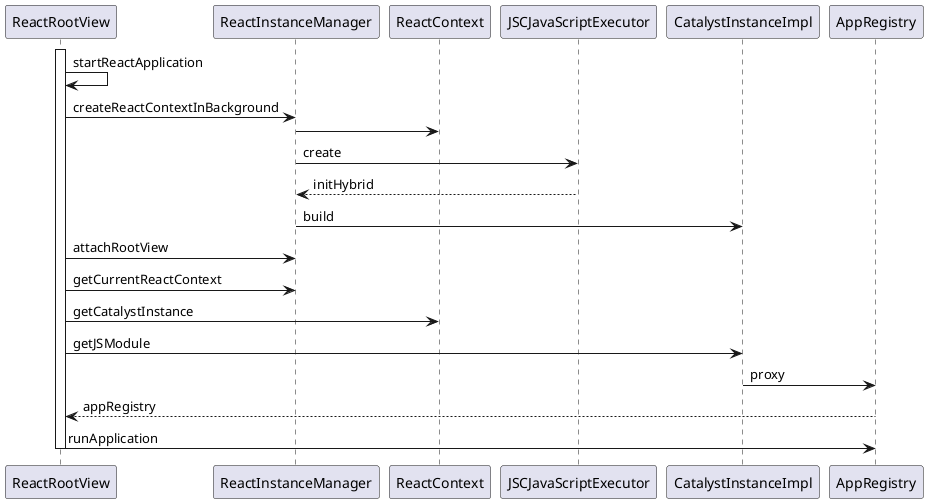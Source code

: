 @startuml
activate ReactRootView
ReactRootView -> ReactRootView:startReactApplication
ReactRootView -> ReactInstanceManager:createReactContextInBackground


ReactInstanceManager -> ReactContext

ReactInstanceManager -> JSCJavaScriptExecutor:create
ReactInstanceManager <-- JSCJavaScriptExecutor:initHybrid
ReactInstanceManager -> CatalystInstanceImpl:build


ReactRootView -> ReactInstanceManager:attachRootView
ReactRootView -> ReactInstanceManager:getCurrentReactContext
ReactRootView -> ReactContext:getCatalystInstance
ReactRootView -> CatalystInstanceImpl:getJSModule
CatalystInstanceImpl -> AppRegistry:proxy
ReactRootView <-- AppRegistry:appRegistry
ReactRootView -> AppRegistry:runApplication

deactivate ReactRootView
@enduml

